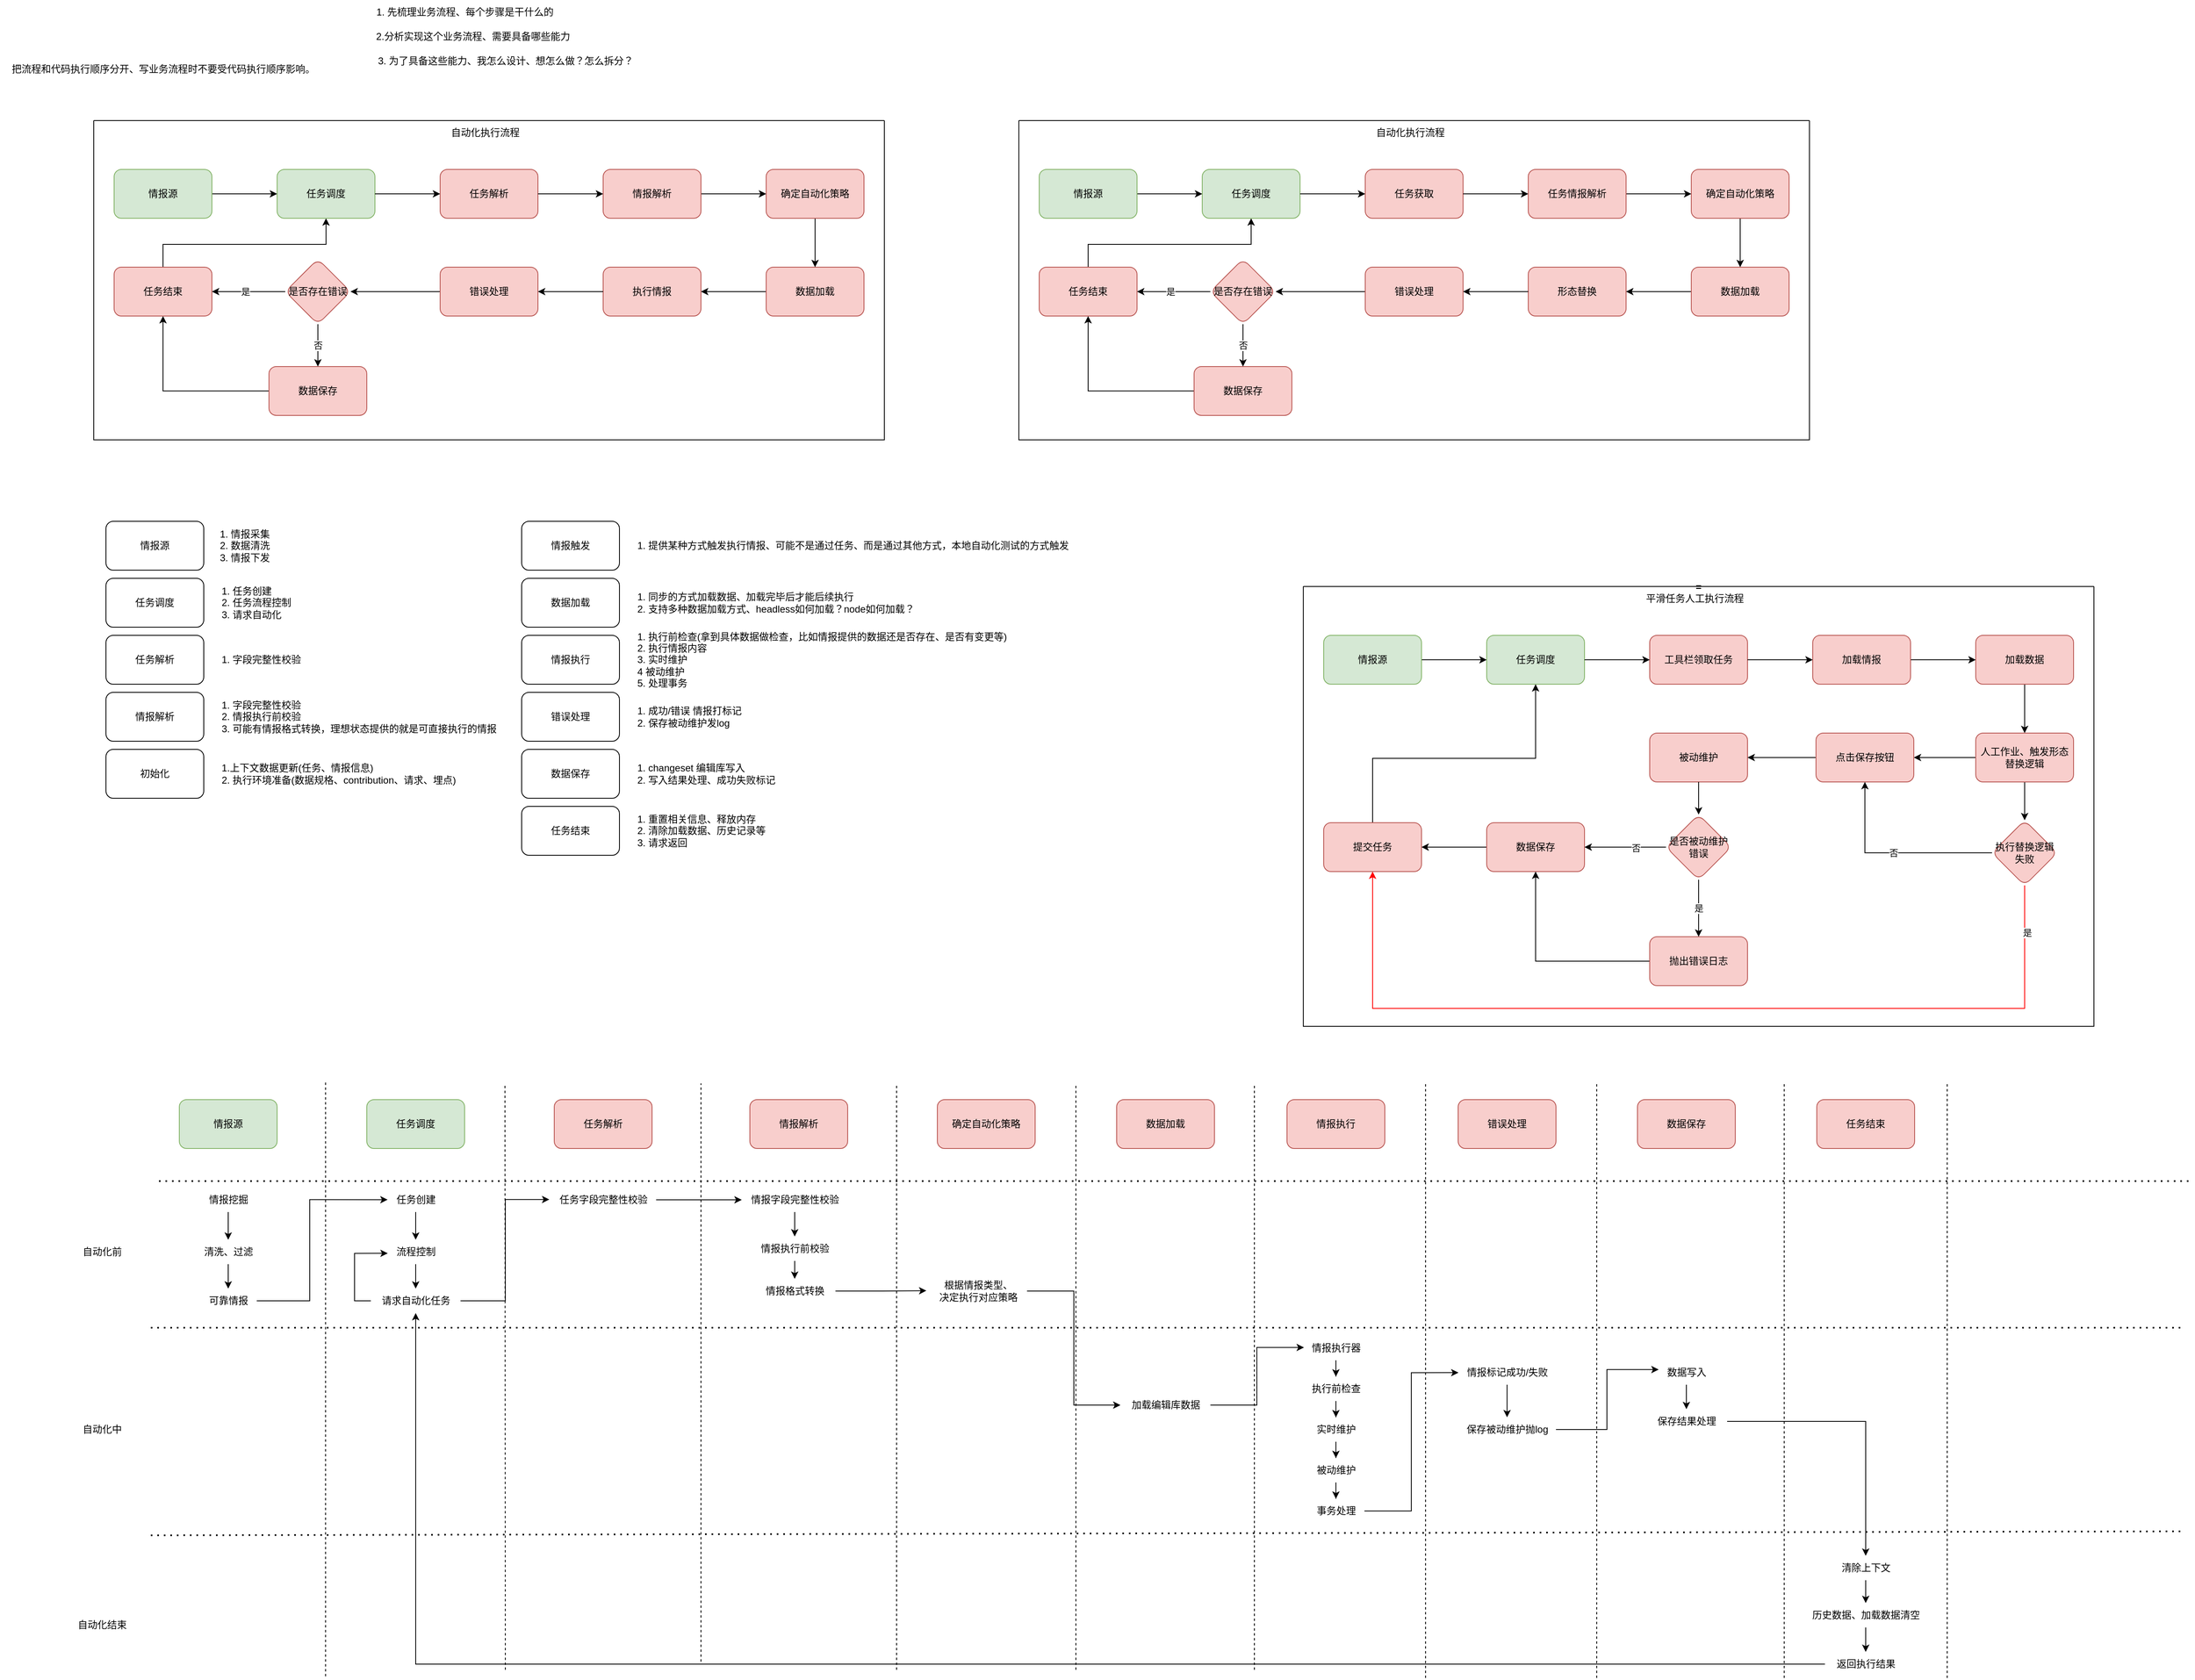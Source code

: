 <mxfile version="22.0.6" type="github">
  <diagram name="第 1 页" id="0fz7lVgja0e8gA1UaTwW">
    <mxGraphModel dx="1993" dy="1673" grid="0" gridSize="10" guides="1" tooltips="1" connect="1" arrows="1" fold="1" page="0" pageScale="1" pageWidth="1169" pageHeight="827" background="none" math="0" shadow="0">
      <root>
        <mxCell id="0" />
        <mxCell id="1" parent="0" />
        <mxCell id="rrPpUQ1Ko49chvr30mVs-29" value="" style="swimlane;startSize=0;" parent="1" vertex="1">
          <mxGeometry x="-285" y="-362" width="970" height="392" as="geometry" />
        </mxCell>
        <mxCell id="rrPpUQ1Ko49chvr30mVs-30" value="自动化执行流程" style="text;html=1;align=center;verticalAlign=middle;resizable=0;points=[];autosize=1;strokeColor=none;fillColor=none;" parent="rrPpUQ1Ko49chvr30mVs-29" vertex="1">
          <mxGeometry x="425" width="110" height="30" as="geometry" />
        </mxCell>
        <mxCell id="o7fttmjSFhJMYww3R0zq-27" style="edgeStyle=orthogonalEdgeStyle;rounded=0;orthogonalLoop=1;jettySize=auto;html=1;entryX=0.5;entryY=1;entryDx=0;entryDy=0;" parent="rrPpUQ1Ko49chvr30mVs-29" source="rrPpUQ1Ko49chvr30mVs-23" target="rrPpUQ1Ko49chvr30mVs-25" edge="1">
          <mxGeometry relative="1" as="geometry" />
        </mxCell>
        <mxCell id="rrPpUQ1Ko49chvr30mVs-23" value="数据保存" style="rounded=1;whiteSpace=wrap;html=1;fillColor=#f8cecc;strokeColor=#b85450;" parent="rrPpUQ1Ko49chvr30mVs-29" vertex="1">
          <mxGeometry x="215" y="302" width="120" height="60" as="geometry" />
        </mxCell>
        <mxCell id="rrPpUQ1Ko49chvr30mVs-19" value="执行情报" style="rounded=1;whiteSpace=wrap;html=1;fillColor=#f8cecc;strokeColor=#b85450;" parent="rrPpUQ1Ko49chvr30mVs-29" vertex="1">
          <mxGeometry x="625" y="180" width="120" height="60" as="geometry" />
        </mxCell>
        <mxCell id="o7fttmjSFhJMYww3R0zq-18" value="" style="edgeStyle=orthogonalEdgeStyle;rounded=0;orthogonalLoop=1;jettySize=auto;html=1;" parent="rrPpUQ1Ko49chvr30mVs-29" source="rrPpUQ1Ko49chvr30mVs-21" target="o7fttmjSFhJMYww3R0zq-17" edge="1">
          <mxGeometry relative="1" as="geometry" />
        </mxCell>
        <mxCell id="rrPpUQ1Ko49chvr30mVs-21" value="错误处理" style="rounded=1;whiteSpace=wrap;html=1;fillColor=#f8cecc;strokeColor=#b85450;" parent="rrPpUQ1Ko49chvr30mVs-29" vertex="1">
          <mxGeometry x="425" y="180" width="120" height="60" as="geometry" />
        </mxCell>
        <mxCell id="rrPpUQ1Ko49chvr30mVs-22" value="" style="edgeStyle=orthogonalEdgeStyle;rounded=0;orthogonalLoop=1;jettySize=auto;html=1;" parent="rrPpUQ1Ko49chvr30mVs-29" source="rrPpUQ1Ko49chvr30mVs-19" target="rrPpUQ1Ko49chvr30mVs-21" edge="1">
          <mxGeometry relative="1" as="geometry" />
        </mxCell>
        <mxCell id="o7fttmjSFhJMYww3R0zq-6" style="edgeStyle=orthogonalEdgeStyle;rounded=0;orthogonalLoop=1;jettySize=auto;html=1;" parent="rrPpUQ1Ko49chvr30mVs-29" source="rrPpUQ1Ko49chvr30mVs-36" target="rrPpUQ1Ko49chvr30mVs-19" edge="1">
          <mxGeometry relative="1" as="geometry" />
        </mxCell>
        <mxCell id="rrPpUQ1Ko49chvr30mVs-36" value="数据加载" style="rounded=1;whiteSpace=wrap;html=1;fillColor=#f8cecc;strokeColor=#b85450;" parent="rrPpUQ1Ko49chvr30mVs-29" vertex="1">
          <mxGeometry x="825" y="180" width="120" height="60" as="geometry" />
        </mxCell>
        <mxCell id="o7fttmjSFhJMYww3R0zq-29" style="edgeStyle=orthogonalEdgeStyle;rounded=0;orthogonalLoop=1;jettySize=auto;html=1;entryX=0.5;entryY=1;entryDx=0;entryDy=0;" parent="rrPpUQ1Ko49chvr30mVs-29" source="rrPpUQ1Ko49chvr30mVs-25" target="rrPpUQ1Ko49chvr30mVs-8" edge="1">
          <mxGeometry relative="1" as="geometry">
            <Array as="points">
              <mxPoint x="85" y="152" />
              <mxPoint x="285" y="152" />
            </Array>
          </mxGeometry>
        </mxCell>
        <mxCell id="rrPpUQ1Ko49chvr30mVs-25" value="任务结束" style="rounded=1;whiteSpace=wrap;html=1;fillColor=#f8cecc;strokeColor=#b85450;" parent="rrPpUQ1Ko49chvr30mVs-29" vertex="1">
          <mxGeometry x="25" y="180" width="120" height="60" as="geometry" />
        </mxCell>
        <mxCell id="o7fttmjSFhJMYww3R0zq-5" style="edgeStyle=orthogonalEdgeStyle;rounded=0;orthogonalLoop=1;jettySize=auto;html=1;entryX=0.5;entryY=0;entryDx=0;entryDy=0;" parent="rrPpUQ1Ko49chvr30mVs-29" source="o7fttmjSFhJMYww3R0zq-4" target="rrPpUQ1Ko49chvr30mVs-36" edge="1">
          <mxGeometry relative="1" as="geometry" />
        </mxCell>
        <mxCell id="o7fttmjSFhJMYww3R0zq-4" value="确定自动化策略" style="rounded=1;whiteSpace=wrap;html=1;fillColor=#f8cecc;strokeColor=#b85450;" parent="rrPpUQ1Ko49chvr30mVs-29" vertex="1">
          <mxGeometry x="825" y="60" width="120" height="60" as="geometry" />
        </mxCell>
        <mxCell id="o7fttmjSFhJMYww3R0zq-25" style="edgeStyle=orthogonalEdgeStyle;rounded=0;orthogonalLoop=1;jettySize=auto;html=1;entryX=1;entryY=0.5;entryDx=0;entryDy=0;" parent="rrPpUQ1Ko49chvr30mVs-29" source="o7fttmjSFhJMYww3R0zq-17" target="rrPpUQ1Ko49chvr30mVs-25" edge="1">
          <mxGeometry relative="1" as="geometry" />
        </mxCell>
        <mxCell id="o7fttmjSFhJMYww3R0zq-28" value="是" style="edgeLabel;html=1;align=center;verticalAlign=middle;resizable=0;points=[];" parent="o7fttmjSFhJMYww3R0zq-25" vertex="1" connectable="0">
          <mxGeometry x="0.089" relative="1" as="geometry">
            <mxPoint as="offset" />
          </mxGeometry>
        </mxCell>
        <mxCell id="o7fttmjSFhJMYww3R0zq-26" value="否" style="edgeStyle=orthogonalEdgeStyle;rounded=0;orthogonalLoop=1;jettySize=auto;html=1;entryX=0.5;entryY=0;entryDx=0;entryDy=0;" parent="rrPpUQ1Ko49chvr30mVs-29" source="o7fttmjSFhJMYww3R0zq-17" target="rrPpUQ1Ko49chvr30mVs-23" edge="1">
          <mxGeometry relative="1" as="geometry" />
        </mxCell>
        <mxCell id="o7fttmjSFhJMYww3R0zq-17" value="是否存在错误" style="rhombus;whiteSpace=wrap;html=1;fillColor=#f8cecc;strokeColor=#b85450;rounded=1;" parent="rrPpUQ1Ko49chvr30mVs-29" vertex="1">
          <mxGeometry x="235" y="170" width="80" height="80" as="geometry" />
        </mxCell>
        <mxCell id="rrPpUQ1Ko49chvr30mVs-8" value="任务调度" style="rounded=1;whiteSpace=wrap;html=1;fillColor=#d5e8d4;strokeColor=#82b366;" parent="rrPpUQ1Ko49chvr30mVs-29" vertex="1">
          <mxGeometry x="225" y="60" width="120" height="60" as="geometry" />
        </mxCell>
        <mxCell id="rrPpUQ1Ko49chvr30mVs-9" value="任务解析" style="rounded=1;whiteSpace=wrap;html=1;noLabel=0;fillColor=#f8cecc;strokeColor=#b85450;" parent="rrPpUQ1Ko49chvr30mVs-29" vertex="1">
          <mxGeometry x="425" y="60" width="120" height="60" as="geometry" />
        </mxCell>
        <mxCell id="rrPpUQ1Ko49chvr30mVs-10" value="" style="edgeStyle=orthogonalEdgeStyle;rounded=0;orthogonalLoop=1;jettySize=auto;html=1;" parent="rrPpUQ1Ko49chvr30mVs-29" source="rrPpUQ1Ko49chvr30mVs-8" target="rrPpUQ1Ko49chvr30mVs-9" edge="1">
          <mxGeometry relative="1" as="geometry" />
        </mxCell>
        <mxCell id="rrPpUQ1Ko49chvr30mVs-12" style="edgeStyle=orthogonalEdgeStyle;rounded=0;orthogonalLoop=1;jettySize=auto;html=1;" parent="rrPpUQ1Ko49chvr30mVs-29" source="rrPpUQ1Ko49chvr30mVs-11" target="rrPpUQ1Ko49chvr30mVs-8" edge="1">
          <mxGeometry relative="1" as="geometry" />
        </mxCell>
        <mxCell id="rrPpUQ1Ko49chvr30mVs-11" value="情报源" style="rounded=1;whiteSpace=wrap;html=1;fillColor=#d5e8d4;strokeColor=#82b366;" parent="rrPpUQ1Ko49chvr30mVs-29" vertex="1">
          <mxGeometry x="25" y="60" width="120" height="60" as="geometry" />
        </mxCell>
        <mxCell id="o7fttmjSFhJMYww3R0zq-24" style="edgeStyle=orthogonalEdgeStyle;rounded=0;orthogonalLoop=1;jettySize=auto;html=1;entryX=0;entryY=0.5;entryDx=0;entryDy=0;" parent="rrPpUQ1Ko49chvr30mVs-29" source="rrPpUQ1Ko49chvr30mVs-13" target="o7fttmjSFhJMYww3R0zq-4" edge="1">
          <mxGeometry relative="1" as="geometry" />
        </mxCell>
        <mxCell id="rrPpUQ1Ko49chvr30mVs-13" value="情报解析" style="rounded=1;whiteSpace=wrap;html=1;fillColor=#f8cecc;strokeColor=#b85450;" parent="rrPpUQ1Ko49chvr30mVs-29" vertex="1">
          <mxGeometry x="625" y="60" width="120" height="60" as="geometry" />
        </mxCell>
        <mxCell id="rrPpUQ1Ko49chvr30mVs-14" value="" style="edgeStyle=orthogonalEdgeStyle;rounded=0;orthogonalLoop=1;jettySize=auto;html=1;" parent="rrPpUQ1Ko49chvr30mVs-29" source="rrPpUQ1Ko49chvr30mVs-9" target="rrPpUQ1Ko49chvr30mVs-13" edge="1">
          <mxGeometry relative="1" as="geometry" />
        </mxCell>
        <mxCell id="rrPpUQ1Ko49chvr30mVs-1" value="" style="endArrow=none;dashed=1;html=1;dashPattern=1 3;strokeWidth=2;rounded=0;" parent="1" edge="1">
          <mxGeometry width="50" height="50" relative="1" as="geometry">
            <mxPoint x="-205" y="940" as="sourcePoint" />
            <mxPoint x="2290" y="940" as="targetPoint" />
          </mxGeometry>
        </mxCell>
        <mxCell id="rrPpUQ1Ko49chvr30mVs-2" value="" style="endArrow=none;dashed=1;html=1;dashPattern=1 3;strokeWidth=2;rounded=0;" parent="1" edge="1">
          <mxGeometry width="50" height="50" relative="1" as="geometry">
            <mxPoint x="-215" y="1120" as="sourcePoint" />
            <mxPoint x="2280" y="1120" as="targetPoint" />
          </mxGeometry>
        </mxCell>
        <mxCell id="rrPpUQ1Ko49chvr30mVs-4" value="自动化前" style="text;html=1;align=center;verticalAlign=middle;resizable=0;points=[];autosize=1;strokeColor=none;fillColor=none;" parent="1" vertex="1">
          <mxGeometry x="-310" y="1012" width="70" height="30" as="geometry" />
        </mxCell>
        <mxCell id="rrPpUQ1Ko49chvr30mVs-5" value="自动化中" style="text;html=1;align=center;verticalAlign=middle;resizable=0;points=[];autosize=1;strokeColor=none;fillColor=none;" parent="1" vertex="1">
          <mxGeometry x="-310" y="1230" width="70" height="30" as="geometry" />
        </mxCell>
        <mxCell id="rrPpUQ1Ko49chvr30mVs-6" value="自动化结束" style="text;html=1;align=center;verticalAlign=middle;resizable=0;points=[];autosize=1;strokeColor=none;fillColor=none;" parent="1" vertex="1">
          <mxGeometry x="-315" y="1470" width="80" height="30" as="geometry" />
        </mxCell>
        <mxCell id="rrPpUQ1Ko49chvr30mVs-7" value="任务调度" style="rounded=1;whiteSpace=wrap;html=1;fillColor=#d5e8d4;strokeColor=#82b366;" parent="1" vertex="1">
          <mxGeometry x="50" y="840" width="120" height="60" as="geometry" />
        </mxCell>
        <mxCell id="rrPpUQ1Ko49chvr30mVs-31" value="1. 先梳理业务流程、每个步骤是干什么的" style="text;html=1;align=center;verticalAlign=middle;resizable=0;points=[];autosize=1;strokeColor=none;fillColor=none;" parent="1" vertex="1">
          <mxGeometry x="50" y="-510" width="240" height="30" as="geometry" />
        </mxCell>
        <mxCell id="rrPpUQ1Ko49chvr30mVs-32" value="2.分析实现这个业务流程、需要具备哪些能力" style="text;html=1;align=center;verticalAlign=middle;resizable=0;points=[];autosize=1;strokeColor=none;fillColor=none;" parent="1" vertex="1">
          <mxGeometry x="50" y="-480" width="260" height="30" as="geometry" />
        </mxCell>
        <mxCell id="rrPpUQ1Ko49chvr30mVs-33" value="3. 为了具备这些能力、我怎么设计、想怎么做？怎么拆分？" style="text;html=1;align=center;verticalAlign=middle;resizable=0;points=[];autosize=1;strokeColor=none;fillColor=none;" parent="1" vertex="1">
          <mxGeometry x="50" y="-450" width="340" height="30" as="geometry" />
        </mxCell>
        <mxCell id="rrPpUQ1Ko49chvr30mVs-34" value="把流程和代码执行顺序分开、写业务流程时不要受代码执行顺序影响。" style="text;html=1;align=center;verticalAlign=middle;resizable=0;points=[];autosize=1;strokeColor=none;fillColor=none;" parent="1" vertex="1">
          <mxGeometry x="-400" y="-440" width="400" height="30" as="geometry" />
        </mxCell>
        <mxCell id="rrPpUQ1Ko49chvr30mVs-41" value="情报源" style="rounded=1;whiteSpace=wrap;html=1;" parent="1" vertex="1">
          <mxGeometry x="-270" y="130" width="120" height="60" as="geometry" />
        </mxCell>
        <mxCell id="rrPpUQ1Ko49chvr30mVs-42" value="1. 情报采集&lt;br&gt;&lt;div style=&quot;text-align: left;&quot;&gt;&lt;span style=&quot;background-color: initial;&quot;&gt;2. 数据清洗&lt;/span&gt;&lt;/div&gt;&lt;div style=&quot;text-align: left;&quot;&gt;&lt;span style=&quot;background-color: initial;&quot;&gt;3. 情报下发&lt;/span&gt;&lt;/div&gt;" style="text;html=1;align=center;verticalAlign=middle;resizable=0;points=[];autosize=1;strokeColor=none;fillColor=none;" parent="1" vertex="1">
          <mxGeometry x="-140" y="130" width="80" height="60" as="geometry" />
        </mxCell>
        <mxCell id="rrPpUQ1Ko49chvr30mVs-44" value="任务调度" style="rounded=1;whiteSpace=wrap;html=1;" parent="1" vertex="1">
          <mxGeometry x="-270" y="200" width="120" height="60" as="geometry" />
        </mxCell>
        <mxCell id="rrPpUQ1Ko49chvr30mVs-45" value="1. 任务创建&lt;br&gt;2. 任务流程控制&lt;br&gt;3. 请求自动化&amp;nbsp;" style="text;html=1;align=left;verticalAlign=middle;resizable=0;points=[];autosize=1;strokeColor=none;fillColor=none;" parent="1" vertex="1">
          <mxGeometry x="-130" y="200" width="110" height="60" as="geometry" />
        </mxCell>
        <mxCell id="rrPpUQ1Ko49chvr30mVs-46" value="任务解析" style="rounded=1;whiteSpace=wrap;html=1;" parent="1" vertex="1">
          <mxGeometry x="-270" y="270" width="120" height="60" as="geometry" />
        </mxCell>
        <mxCell id="rrPpUQ1Ko49chvr30mVs-47" value="1. 字段完整性校验" style="text;html=1;align=left;verticalAlign=middle;resizable=0;points=[];autosize=1;strokeColor=none;fillColor=none;" parent="1" vertex="1">
          <mxGeometry x="-130" y="285" width="120" height="30" as="geometry" />
        </mxCell>
        <mxCell id="rrPpUQ1Ko49chvr30mVs-48" value="情报解析" style="rounded=1;whiteSpace=wrap;html=1;" parent="1" vertex="1">
          <mxGeometry x="-270" y="340" width="120" height="60" as="geometry" />
        </mxCell>
        <mxCell id="rrPpUQ1Ko49chvr30mVs-49" value="1. 字段完整性校验&lt;br&gt;2. 情报执行前校验&lt;br&gt;3. 可能有情报格式转换，理想状态提供的就是可直接执行的情报" style="text;html=1;align=left;verticalAlign=middle;resizable=0;points=[];autosize=1;strokeColor=none;fillColor=none;" parent="1" vertex="1">
          <mxGeometry x="-130" y="340" width="360" height="60" as="geometry" />
        </mxCell>
        <mxCell id="rrPpUQ1Ko49chvr30mVs-50" value="初始化" style="rounded=1;whiteSpace=wrap;html=1;" parent="1" vertex="1">
          <mxGeometry x="-270" y="410" width="120" height="60" as="geometry" />
        </mxCell>
        <mxCell id="rrPpUQ1Ko49chvr30mVs-51" value="1.上下文数据更新(任务、情报信息)&lt;br&gt;2. 执行环境准备(数据规格、contribution、请求、埋点)" style="text;html=1;align=left;verticalAlign=middle;resizable=0;points=[];autosize=1;strokeColor=none;fillColor=none;" parent="1" vertex="1">
          <mxGeometry x="-130" y="420" width="310" height="40" as="geometry" />
        </mxCell>
        <mxCell id="rrPpUQ1Ko49chvr30mVs-52" value="情报触发" style="rounded=1;whiteSpace=wrap;html=1;" parent="1" vertex="1">
          <mxGeometry x="240" y="130" width="120" height="60" as="geometry" />
        </mxCell>
        <mxCell id="rrPpUQ1Ko49chvr30mVs-53" value="1. 提供某种方式触发执行情报、可能不是通过任务、而是通过其他方式，本地自动化测试的方式触发" style="text;html=1;align=left;verticalAlign=middle;resizable=0;points=[];autosize=1;strokeColor=none;fillColor=none;" parent="1" vertex="1">
          <mxGeometry x="380" y="145" width="550" height="30" as="geometry" />
        </mxCell>
        <mxCell id="rrPpUQ1Ko49chvr30mVs-54" value="数据加载" style="rounded=1;whiteSpace=wrap;html=1;" parent="1" vertex="1">
          <mxGeometry x="240" y="200" width="120" height="60" as="geometry" />
        </mxCell>
        <mxCell id="rrPpUQ1Ko49chvr30mVs-55" value="1. 同步的方式加载数据、加载完毕后才能后续执行&lt;br&gt;2. 支持多种数据加载方式、headless如何加载？node如何加载？" style="text;html=1;align=left;verticalAlign=middle;resizable=0;points=[];autosize=1;strokeColor=none;fillColor=none;" parent="1" vertex="1">
          <mxGeometry x="380" y="210" width="360" height="40" as="geometry" />
        </mxCell>
        <mxCell id="rrPpUQ1Ko49chvr30mVs-56" value="情报执行" style="rounded=1;whiteSpace=wrap;html=1;" parent="1" vertex="1">
          <mxGeometry x="240" y="270" width="120" height="60" as="geometry" />
        </mxCell>
        <mxCell id="rrPpUQ1Ko49chvr30mVs-57" value="1. 执行前检查(拿到具体数据做检查，比如情报提供的数据还是否存在、是否有变更等)&lt;br&gt;2. 执行情报内容&lt;br&gt;3. 实时维护&lt;br&gt;4 被动维护&lt;br&gt;5. 处理事务" style="text;html=1;align=left;verticalAlign=middle;resizable=0;points=[];autosize=1;strokeColor=none;fillColor=none;" parent="1" vertex="1">
          <mxGeometry x="380" y="255" width="480" height="90" as="geometry" />
        </mxCell>
        <mxCell id="rrPpUQ1Ko49chvr30mVs-58" value="错误处理" style="rounded=1;whiteSpace=wrap;html=1;" parent="1" vertex="1">
          <mxGeometry x="240" y="340" width="120" height="60" as="geometry" />
        </mxCell>
        <mxCell id="rrPpUQ1Ko49chvr30mVs-59" value="1. 成功/错误 情报打标记&lt;br&gt;2. 保存被动维护发log" style="text;html=1;align=left;verticalAlign=middle;resizable=0;points=[];autosize=1;strokeColor=none;fillColor=none;" parent="1" vertex="1">
          <mxGeometry x="380" y="350" width="150" height="40" as="geometry" />
        </mxCell>
        <mxCell id="rrPpUQ1Ko49chvr30mVs-60" value="数据保存" style="rounded=1;whiteSpace=wrap;html=1;" parent="1" vertex="1">
          <mxGeometry x="240" y="410" width="120" height="60" as="geometry" />
        </mxCell>
        <mxCell id="rrPpUQ1Ko49chvr30mVs-61" value="1. changeset 编辑库写入&lt;br&gt;2. 写入结果处理、成功失败标记" style="text;html=1;align=left;verticalAlign=middle;resizable=0;points=[];autosize=1;strokeColor=none;fillColor=none;" parent="1" vertex="1">
          <mxGeometry x="380" y="420" width="190" height="40" as="geometry" />
        </mxCell>
        <mxCell id="rrPpUQ1Ko49chvr30mVs-62" value="任务结束" style="rounded=1;whiteSpace=wrap;html=1;" parent="1" vertex="1">
          <mxGeometry x="240" y="480" width="120" height="60" as="geometry" />
        </mxCell>
        <mxCell id="rrPpUQ1Ko49chvr30mVs-63" value="1. 重置相关信息、释放内存&lt;br&gt;2. 清除加载数据、历史记录等&lt;br&gt;3. 请求返回" style="text;html=1;align=left;verticalAlign=middle;resizable=0;points=[];autosize=1;strokeColor=none;fillColor=none;" parent="1" vertex="1">
          <mxGeometry x="380" y="480" width="180" height="60" as="geometry" />
        </mxCell>
        <mxCell id="rrPpUQ1Ko49chvr30mVs-64" value="情报源" style="rounded=1;whiteSpace=wrap;html=1;fillColor=#d5e8d4;strokeColor=#82b366;" parent="1" vertex="1">
          <mxGeometry x="-180" y="840" width="120" height="60" as="geometry" />
        </mxCell>
        <mxCell id="rrPpUQ1Ko49chvr30mVs-65" value="任务解析" style="rounded=1;whiteSpace=wrap;html=1;fillColor=#f8cecc;strokeColor=#b85450;" parent="1" vertex="1">
          <mxGeometry x="280" y="840" width="120" height="60" as="geometry" />
        </mxCell>
        <mxCell id="rrPpUQ1Ko49chvr30mVs-66" value="" style="endArrow=none;dashed=1;html=1;rounded=0;" parent="1" edge="1">
          <mxGeometry width="50" height="50" relative="1" as="geometry">
            <mxPoint x="-0.56" y="1548" as="sourcePoint" />
            <mxPoint x="-0.56" y="818" as="targetPoint" />
          </mxGeometry>
        </mxCell>
        <mxCell id="rrPpUQ1Ko49chvr30mVs-67" value="" style="endArrow=none;dashed=1;html=1;rounded=0;" parent="1" edge="1">
          <mxGeometry width="50" height="50" relative="1" as="geometry">
            <mxPoint x="220" y="1540" as="sourcePoint" />
            <mxPoint x="219.52" y="820" as="targetPoint" />
          </mxGeometry>
        </mxCell>
        <mxCell id="rrPpUQ1Ko49chvr30mVs-68" value="" style="endArrow=none;dashed=1;html=1;rounded=0;" parent="1" edge="1">
          <mxGeometry width="50" height="50" relative="1" as="geometry">
            <mxPoint x="460" y="1530" as="sourcePoint" />
            <mxPoint x="460" y="820" as="targetPoint" />
          </mxGeometry>
        </mxCell>
        <mxCell id="rrPpUQ1Ko49chvr30mVs-76" style="edgeStyle=orthogonalEdgeStyle;rounded=0;orthogonalLoop=1;jettySize=auto;html=1;" parent="1" source="rrPpUQ1Ko49chvr30mVs-69" target="rrPpUQ1Ko49chvr30mVs-70" edge="1">
          <mxGeometry relative="1" as="geometry" />
        </mxCell>
        <mxCell id="rrPpUQ1Ko49chvr30mVs-69" value="情报挖掘" style="text;html=1;align=center;verticalAlign=middle;resizable=0;points=[];autosize=1;strokeColor=none;fillColor=none;" parent="1" vertex="1">
          <mxGeometry x="-155" y="948" width="70" height="30" as="geometry" />
        </mxCell>
        <mxCell id="rrPpUQ1Ko49chvr30mVs-73" value="" style="edgeStyle=orthogonalEdgeStyle;rounded=0;orthogonalLoop=1;jettySize=auto;html=1;" parent="1" source="rrPpUQ1Ko49chvr30mVs-70" target="rrPpUQ1Ko49chvr30mVs-72" edge="1">
          <mxGeometry relative="1" as="geometry" />
        </mxCell>
        <mxCell id="rrPpUQ1Ko49chvr30mVs-70" value="清洗、过滤" style="text;html=1;align=center;verticalAlign=middle;resizable=0;points=[];autosize=1;strokeColor=none;fillColor=none;" parent="1" vertex="1">
          <mxGeometry x="-160" y="1012" width="80" height="30" as="geometry" />
        </mxCell>
        <mxCell id="rrPpUQ1Ko49chvr30mVs-77" style="edgeStyle=orthogonalEdgeStyle;rounded=0;orthogonalLoop=1;jettySize=auto;html=1;entryX=0.008;entryY=0.494;entryDx=0;entryDy=0;entryPerimeter=0;" parent="1" source="rrPpUQ1Ko49chvr30mVs-72" target="rrPpUQ1Ko49chvr30mVs-78" edge="1">
          <mxGeometry relative="1" as="geometry">
            <mxPoint x="40" y="970" as="targetPoint" />
            <Array as="points">
              <mxPoint x="-20" y="1087" />
              <mxPoint x="-20" y="963" />
            </Array>
          </mxGeometry>
        </mxCell>
        <mxCell id="rrPpUQ1Ko49chvr30mVs-72" value="可靠情报" style="text;html=1;align=center;verticalAlign=middle;resizable=0;points=[];autosize=1;strokeColor=none;fillColor=none;" parent="1" vertex="1">
          <mxGeometry x="-155" y="1072" width="70" height="30" as="geometry" />
        </mxCell>
        <mxCell id="rrPpUQ1Ko49chvr30mVs-81" value="" style="edgeStyle=orthogonalEdgeStyle;rounded=0;orthogonalLoop=1;jettySize=auto;html=1;" parent="1" source="rrPpUQ1Ko49chvr30mVs-78" target="rrPpUQ1Ko49chvr30mVs-80" edge="1">
          <mxGeometry relative="1" as="geometry" />
        </mxCell>
        <mxCell id="rrPpUQ1Ko49chvr30mVs-78" value="任务创建" style="text;html=1;align=center;verticalAlign=middle;resizable=0;points=[];autosize=1;strokeColor=none;fillColor=none;" parent="1" vertex="1">
          <mxGeometry x="75" y="948" width="70" height="30" as="geometry" />
        </mxCell>
        <mxCell id="rrPpUQ1Ko49chvr30mVs-83" value="" style="edgeStyle=orthogonalEdgeStyle;rounded=0;orthogonalLoop=1;jettySize=auto;html=1;" parent="1" source="rrPpUQ1Ko49chvr30mVs-80" target="rrPpUQ1Ko49chvr30mVs-82" edge="1">
          <mxGeometry relative="1" as="geometry" />
        </mxCell>
        <mxCell id="rrPpUQ1Ko49chvr30mVs-80" value="流程控制" style="text;html=1;align=center;verticalAlign=middle;resizable=0;points=[];autosize=1;strokeColor=none;fillColor=none;" parent="1" vertex="1">
          <mxGeometry x="75" y="1012" width="70" height="30" as="geometry" />
        </mxCell>
        <mxCell id="rrPpUQ1Ko49chvr30mVs-82" value="请求自动化任务" style="text;html=1;align=center;verticalAlign=middle;resizable=0;points=[];autosize=1;strokeColor=none;fillColor=none;" parent="1" vertex="1">
          <mxGeometry x="55" y="1072" width="110" height="30" as="geometry" />
        </mxCell>
        <mxCell id="rrPpUQ1Ko49chvr30mVs-89" style="edgeStyle=orthogonalEdgeStyle;rounded=0;orthogonalLoop=1;jettySize=auto;html=1;" parent="1" source="rrPpUQ1Ko49chvr30mVs-84" target="rrPpUQ1Ko49chvr30mVs-87" edge="1">
          <mxGeometry relative="1" as="geometry" />
        </mxCell>
        <mxCell id="rrPpUQ1Ko49chvr30mVs-84" value="任务字段完整性校验" style="text;html=1;align=center;verticalAlign=middle;resizable=0;points=[];autosize=1;strokeColor=none;fillColor=none;" parent="1" vertex="1">
          <mxGeometry x="275" y="948" width="130" height="30" as="geometry" />
        </mxCell>
        <mxCell id="rrPpUQ1Ko49chvr30mVs-85" value="情报解析" style="rounded=1;whiteSpace=wrap;html=1;fillColor=#f8cecc;strokeColor=#b85450;" parent="1" vertex="1">
          <mxGeometry x="520" y="840" width="120" height="60" as="geometry" />
        </mxCell>
        <mxCell id="rrPpUQ1Ko49chvr30mVs-86" value="" style="endArrow=none;dashed=1;html=1;rounded=0;" parent="1" edge="1">
          <mxGeometry width="50" height="50" relative="1" as="geometry">
            <mxPoint x="700" y="1540" as="sourcePoint" />
            <mxPoint x="700" y="820" as="targetPoint" />
          </mxGeometry>
        </mxCell>
        <mxCell id="rrPpUQ1Ko49chvr30mVs-93" style="edgeStyle=orthogonalEdgeStyle;rounded=0;orthogonalLoop=1;jettySize=auto;html=1;" parent="1" source="rrPpUQ1Ko49chvr30mVs-87" target="rrPpUQ1Ko49chvr30mVs-91" edge="1">
          <mxGeometry relative="1" as="geometry" />
        </mxCell>
        <mxCell id="rrPpUQ1Ko49chvr30mVs-87" value="情报字段完整性校验" style="text;html=1;align=center;verticalAlign=middle;resizable=0;points=[];autosize=1;strokeColor=none;fillColor=none;" parent="1" vertex="1">
          <mxGeometry x="510" y="948" width="130" height="30" as="geometry" />
        </mxCell>
        <mxCell id="rrPpUQ1Ko49chvr30mVs-88" style="edgeStyle=orthogonalEdgeStyle;rounded=0;orthogonalLoop=1;jettySize=auto;html=1;entryX=-0.008;entryY=0.487;entryDx=0;entryDy=0;entryPerimeter=0;" parent="1" source="rrPpUQ1Ko49chvr30mVs-82" target="rrPpUQ1Ko49chvr30mVs-84" edge="1">
          <mxGeometry relative="1" as="geometry" />
        </mxCell>
        <mxCell id="rrPpUQ1Ko49chvr30mVs-94" style="edgeStyle=orthogonalEdgeStyle;rounded=0;orthogonalLoop=1;jettySize=auto;html=1;" parent="1" source="rrPpUQ1Ko49chvr30mVs-91" target="rrPpUQ1Ko49chvr30mVs-92" edge="1">
          <mxGeometry relative="1" as="geometry" />
        </mxCell>
        <mxCell id="rrPpUQ1Ko49chvr30mVs-91" value="情报执行前校验" style="text;html=1;align=center;verticalAlign=middle;resizable=0;points=[];autosize=1;strokeColor=none;fillColor=none;" parent="1" vertex="1">
          <mxGeometry x="520" y="1008" width="110" height="30" as="geometry" />
        </mxCell>
        <mxCell id="o7fttmjSFhJMYww3R0zq-9" style="edgeStyle=orthogonalEdgeStyle;rounded=0;orthogonalLoop=1;jettySize=auto;html=1;entryX=-0.029;entryY=0.488;entryDx=0;entryDy=0;entryPerimeter=0;" parent="1" source="rrPpUQ1Ko49chvr30mVs-92" target="o7fttmjSFhJMYww3R0zq-10" edge="1">
          <mxGeometry relative="1" as="geometry">
            <mxPoint x="730" y="1075" as="targetPoint" />
          </mxGeometry>
        </mxCell>
        <mxCell id="rrPpUQ1Ko49chvr30mVs-92" value="情报格式转换" style="text;html=1;align=center;verticalAlign=middle;resizable=0;points=[];autosize=1;strokeColor=none;fillColor=none;" parent="1" vertex="1">
          <mxGeometry x="525" y="1060" width="100" height="30" as="geometry" />
        </mxCell>
        <mxCell id="rrPpUQ1Ko49chvr30mVs-96" value="" style="endArrow=none;dashed=1;html=1;rounded=0;" parent="1" edge="1">
          <mxGeometry width="50" height="50" relative="1" as="geometry">
            <mxPoint x="920" y="1540" as="sourcePoint" />
            <mxPoint x="920" y="820" as="targetPoint" />
          </mxGeometry>
        </mxCell>
        <mxCell id="rrPpUQ1Ko49chvr30mVs-105" value="数据加载" style="rounded=1;whiteSpace=wrap;html=1;fillColor=#f8cecc;strokeColor=#b85450;" parent="1" vertex="1">
          <mxGeometry x="970" y="840" width="120" height="60" as="geometry" />
        </mxCell>
        <mxCell id="rrPpUQ1Ko49chvr30mVs-107" value="加载编辑库数据" style="text;html=1;align=center;verticalAlign=middle;resizable=0;points=[];autosize=1;strokeColor=none;fillColor=none;" parent="1" vertex="1">
          <mxGeometry x="975" y="1200" width="110" height="30" as="geometry" />
        </mxCell>
        <mxCell id="rrPpUQ1Ko49chvr30mVs-109" value="" style="endArrow=none;dashed=1;html=1;rounded=0;" parent="1" edge="1">
          <mxGeometry width="50" height="50" relative="1" as="geometry">
            <mxPoint x="1139" y="1540" as="sourcePoint" />
            <mxPoint x="1139" y="820" as="targetPoint" />
          </mxGeometry>
        </mxCell>
        <mxCell id="rrPpUQ1Ko49chvr30mVs-110" value="情报执行" style="rounded=1;whiteSpace=wrap;html=1;fillColor=#f8cecc;strokeColor=#b85450;" parent="1" vertex="1">
          <mxGeometry x="1179" y="840" width="120" height="60" as="geometry" />
        </mxCell>
        <mxCell id="rrPpUQ1Ko49chvr30mVs-148" style="edgeStyle=orthogonalEdgeStyle;rounded=0;orthogonalLoop=1;jettySize=auto;html=1;" parent="1" source="rrPpUQ1Ko49chvr30mVs-111" target="rrPpUQ1Ko49chvr30mVs-146" edge="1">
          <mxGeometry relative="1" as="geometry" />
        </mxCell>
        <mxCell id="rrPpUQ1Ko49chvr30mVs-111" value="情报执行器" style="text;html=1;align=center;verticalAlign=middle;resizable=0;points=[];autosize=1;strokeColor=none;fillColor=none;" parent="1" vertex="1">
          <mxGeometry x="1199" y="1130" width="80" height="30" as="geometry" />
        </mxCell>
        <mxCell id="rrPpUQ1Ko49chvr30mVs-119" style="edgeStyle=orthogonalEdgeStyle;rounded=0;orthogonalLoop=1;jettySize=auto;html=1;" parent="1" source="rrPpUQ1Ko49chvr30mVs-112" target="rrPpUQ1Ko49chvr30mVs-113" edge="1">
          <mxGeometry relative="1" as="geometry" />
        </mxCell>
        <mxCell id="rrPpUQ1Ko49chvr30mVs-112" value="实时维护" style="text;html=1;align=center;verticalAlign=middle;resizable=0;points=[];autosize=1;strokeColor=none;fillColor=none;" parent="1" vertex="1">
          <mxGeometry x="1204" y="1230" width="70" height="30" as="geometry" />
        </mxCell>
        <mxCell id="rrPpUQ1Ko49chvr30mVs-121" style="edgeStyle=orthogonalEdgeStyle;rounded=0;orthogonalLoop=1;jettySize=auto;html=1;" parent="1" source="rrPpUQ1Ko49chvr30mVs-113" target="rrPpUQ1Ko49chvr30mVs-114" edge="1">
          <mxGeometry relative="1" as="geometry" />
        </mxCell>
        <mxCell id="rrPpUQ1Ko49chvr30mVs-113" value="被动维护" style="text;html=1;align=center;verticalAlign=middle;resizable=0;points=[];autosize=1;strokeColor=none;fillColor=none;" parent="1" vertex="1">
          <mxGeometry x="1204" y="1280" width="70" height="30" as="geometry" />
        </mxCell>
        <mxCell id="rrPpUQ1Ko49chvr30mVs-115" value="" style="endArrow=none;dashed=1;html=1;rounded=0;" parent="1" edge="1">
          <mxGeometry width="50" height="50" relative="1" as="geometry">
            <mxPoint x="1349" y="1550" as="sourcePoint" />
            <mxPoint x="1349" y="820" as="targetPoint" />
          </mxGeometry>
        </mxCell>
        <mxCell id="rrPpUQ1Ko49chvr30mVs-117" style="edgeStyle=orthogonalEdgeStyle;rounded=0;orthogonalLoop=1;jettySize=auto;html=1;entryX=0.01;entryY=0.476;entryDx=0;entryDy=0;entryPerimeter=0;" parent="1" source="rrPpUQ1Ko49chvr30mVs-107" target="rrPpUQ1Ko49chvr30mVs-111" edge="1">
          <mxGeometry relative="1" as="geometry" />
        </mxCell>
        <mxCell id="rrPpUQ1Ko49chvr30mVs-122" value="" style="endArrow=none;dashed=1;html=1;dashPattern=1 3;strokeWidth=2;rounded=0;" parent="1" edge="1">
          <mxGeometry width="50" height="50" relative="1" as="geometry">
            <mxPoint x="-215" y="1374.89" as="sourcePoint" />
            <mxPoint x="2280" y="1370" as="targetPoint" />
          </mxGeometry>
        </mxCell>
        <mxCell id="rrPpUQ1Ko49chvr30mVs-114" value="事务处理" style="text;html=1;align=center;verticalAlign=middle;resizable=0;points=[];autosize=1;strokeColor=none;fillColor=none;" parent="1" vertex="1">
          <mxGeometry x="1204" y="1330" width="70" height="30" as="geometry" />
        </mxCell>
        <mxCell id="rrPpUQ1Ko49chvr30mVs-123" value="错误处理" style="rounded=1;whiteSpace=wrap;html=1;fillColor=#f8cecc;strokeColor=#b85450;" parent="1" vertex="1">
          <mxGeometry x="1389" y="840" width="120" height="60" as="geometry" />
        </mxCell>
        <mxCell id="rrPpUQ1Ko49chvr30mVs-127" style="edgeStyle=orthogonalEdgeStyle;rounded=0;orthogonalLoop=1;jettySize=auto;html=1;" parent="1" source="rrPpUQ1Ko49chvr30mVs-124" target="rrPpUQ1Ko49chvr30mVs-125" edge="1">
          <mxGeometry relative="1" as="geometry" />
        </mxCell>
        <mxCell id="rrPpUQ1Ko49chvr30mVs-124" value="情报标记成功/失败" style="text;html=1;align=center;verticalAlign=middle;resizable=0;points=[];autosize=1;strokeColor=none;fillColor=none;" parent="1" vertex="1">
          <mxGeometry x="1389" y="1160" width="120" height="30" as="geometry" />
        </mxCell>
        <mxCell id="rrPpUQ1Ko49chvr30mVs-125" value="保存被动维护抛log" style="text;html=1;align=center;verticalAlign=middle;resizable=0;points=[];autosize=1;strokeColor=none;fillColor=none;" parent="1" vertex="1">
          <mxGeometry x="1389" y="1230" width="120" height="30" as="geometry" />
        </mxCell>
        <mxCell id="rrPpUQ1Ko49chvr30mVs-126" style="edgeStyle=orthogonalEdgeStyle;rounded=0;orthogonalLoop=1;jettySize=auto;html=1;entryX=0.003;entryY=0.506;entryDx=0;entryDy=0;entryPerimeter=0;" parent="1" source="rrPpUQ1Ko49chvr30mVs-114" target="rrPpUQ1Ko49chvr30mVs-124" edge="1">
          <mxGeometry relative="1" as="geometry" />
        </mxCell>
        <mxCell id="rrPpUQ1Ko49chvr30mVs-128" value="" style="endArrow=none;dashed=1;html=1;rounded=0;" parent="1" edge="1">
          <mxGeometry width="50" height="50" relative="1" as="geometry">
            <mxPoint x="1559" y="1550" as="sourcePoint" />
            <mxPoint x="1559" y="820" as="targetPoint" />
          </mxGeometry>
        </mxCell>
        <mxCell id="rrPpUQ1Ko49chvr30mVs-129" value="数据保存" style="rounded=1;whiteSpace=wrap;html=1;fillColor=#f8cecc;strokeColor=#b85450;" parent="1" vertex="1">
          <mxGeometry x="1609" y="840" width="120" height="60" as="geometry" />
        </mxCell>
        <mxCell id="rrPpUQ1Ko49chvr30mVs-140" style="edgeStyle=orthogonalEdgeStyle;rounded=0;orthogonalLoop=1;jettySize=auto;html=1;" parent="1" source="rrPpUQ1Ko49chvr30mVs-130" target="rrPpUQ1Ko49chvr30mVs-131" edge="1">
          <mxGeometry relative="1" as="geometry" />
        </mxCell>
        <mxCell id="rrPpUQ1Ko49chvr30mVs-130" value="数据写入" style="text;html=1;align=center;verticalAlign=middle;resizable=0;points=[];autosize=1;strokeColor=none;fillColor=none;" parent="1" vertex="1">
          <mxGeometry x="1634" y="1160" width="70" height="30" as="geometry" />
        </mxCell>
        <mxCell id="rrPpUQ1Ko49chvr30mVs-141" style="edgeStyle=orthogonalEdgeStyle;rounded=0;orthogonalLoop=1;jettySize=auto;html=1;" parent="1" source="rrPpUQ1Ko49chvr30mVs-131" target="rrPpUQ1Ko49chvr30mVs-135" edge="1">
          <mxGeometry relative="1" as="geometry" />
        </mxCell>
        <mxCell id="rrPpUQ1Ko49chvr30mVs-131" value="保存结果处理" style="text;html=1;align=center;verticalAlign=middle;resizable=0;points=[];autosize=1;strokeColor=none;fillColor=none;" parent="1" vertex="1">
          <mxGeometry x="1619" y="1220" width="100" height="30" as="geometry" />
        </mxCell>
        <mxCell id="rrPpUQ1Ko49chvr30mVs-132" value="" style="endArrow=none;dashed=1;html=1;rounded=0;" parent="1" edge="1">
          <mxGeometry width="50" height="50" relative="1" as="geometry">
            <mxPoint x="1789" y="1550" as="sourcePoint" />
            <mxPoint x="1789" y="820" as="targetPoint" />
          </mxGeometry>
        </mxCell>
        <mxCell id="rrPpUQ1Ko49chvr30mVs-133" value="任务结束" style="rounded=1;whiteSpace=wrap;html=1;fillColor=#f8cecc;strokeColor=#b85450;" parent="1" vertex="1">
          <mxGeometry x="1829" y="840" width="120" height="60" as="geometry" />
        </mxCell>
        <mxCell id="rrPpUQ1Ko49chvr30mVs-134" value="" style="endArrow=none;dashed=1;html=1;rounded=0;" parent="1" edge="1">
          <mxGeometry width="50" height="50" relative="1" as="geometry">
            <mxPoint x="1989" y="1550" as="sourcePoint" />
            <mxPoint x="1989" y="820" as="targetPoint" />
          </mxGeometry>
        </mxCell>
        <mxCell id="rrPpUQ1Ko49chvr30mVs-142" style="edgeStyle=orthogonalEdgeStyle;rounded=0;orthogonalLoop=1;jettySize=auto;html=1;" parent="1" source="rrPpUQ1Ko49chvr30mVs-135" target="rrPpUQ1Ko49chvr30mVs-136" edge="1">
          <mxGeometry relative="1" as="geometry" />
        </mxCell>
        <mxCell id="rrPpUQ1Ko49chvr30mVs-135" value="清除上下文" style="text;html=1;align=center;verticalAlign=middle;resizable=0;points=[];autosize=1;strokeColor=none;fillColor=none;" parent="1" vertex="1">
          <mxGeometry x="1849" y="1400" width="80" height="30" as="geometry" />
        </mxCell>
        <mxCell id="rrPpUQ1Ko49chvr30mVs-143" style="edgeStyle=orthogonalEdgeStyle;rounded=0;orthogonalLoop=1;jettySize=auto;html=1;" parent="1" source="rrPpUQ1Ko49chvr30mVs-136" target="rrPpUQ1Ko49chvr30mVs-137" edge="1">
          <mxGeometry relative="1" as="geometry" />
        </mxCell>
        <mxCell id="rrPpUQ1Ko49chvr30mVs-136" value="历史数据、加载数据清空" style="text;html=1;align=center;verticalAlign=middle;resizable=0;points=[];autosize=1;strokeColor=none;fillColor=none;" parent="1" vertex="1">
          <mxGeometry x="1809" y="1458" width="160" height="30" as="geometry" />
        </mxCell>
        <mxCell id="rrPpUQ1Ko49chvr30mVs-144" style="edgeStyle=orthogonalEdgeStyle;rounded=0;orthogonalLoop=1;jettySize=auto;html=1;" parent="1" source="rrPpUQ1Ko49chvr30mVs-137" target="rrPpUQ1Ko49chvr30mVs-82" edge="1">
          <mxGeometry relative="1" as="geometry">
            <mxPoint x="370" y="1500" as="targetPoint" />
          </mxGeometry>
        </mxCell>
        <mxCell id="rrPpUQ1Ko49chvr30mVs-137" value="返回执行结果" style="text;html=1;align=center;verticalAlign=middle;resizable=0;points=[];autosize=1;strokeColor=none;fillColor=none;" parent="1" vertex="1">
          <mxGeometry x="1839" y="1518" width="100" height="30" as="geometry" />
        </mxCell>
        <mxCell id="rrPpUQ1Ko49chvr30mVs-145" style="edgeStyle=orthogonalEdgeStyle;rounded=0;orthogonalLoop=1;jettySize=auto;html=1;entryX=0.01;entryY=0.556;entryDx=0;entryDy=0;entryPerimeter=0;" parent="1" source="rrPpUQ1Ko49chvr30mVs-82" target="rrPpUQ1Ko49chvr30mVs-80" edge="1">
          <mxGeometry relative="1" as="geometry">
            <Array as="points">
              <mxPoint x="35" y="1087" />
              <mxPoint x="35" y="1029" />
            </Array>
          </mxGeometry>
        </mxCell>
        <mxCell id="rrPpUQ1Ko49chvr30mVs-149" style="edgeStyle=orthogonalEdgeStyle;rounded=0;orthogonalLoop=1;jettySize=auto;html=1;" parent="1" source="rrPpUQ1Ko49chvr30mVs-146" target="rrPpUQ1Ko49chvr30mVs-112" edge="1">
          <mxGeometry relative="1" as="geometry" />
        </mxCell>
        <mxCell id="rrPpUQ1Ko49chvr30mVs-146" value="执行前检查" style="text;html=1;align=center;verticalAlign=middle;resizable=0;points=[];autosize=1;strokeColor=none;fillColor=none;" parent="1" vertex="1">
          <mxGeometry x="1199" y="1180" width="80" height="30" as="geometry" />
        </mxCell>
        <mxCell id="rrPpUQ1Ko49chvr30mVs-150" style="edgeStyle=orthogonalEdgeStyle;rounded=0;orthogonalLoop=1;jettySize=auto;html=1;entryX=0.014;entryY=0.38;entryDx=0;entryDy=0;entryPerimeter=0;" parent="1" source="rrPpUQ1Ko49chvr30mVs-125" target="rrPpUQ1Ko49chvr30mVs-130" edge="1">
          <mxGeometry relative="1" as="geometry" />
        </mxCell>
        <mxCell id="o7fttmjSFhJMYww3R0zq-8" value="确定自动化策略" style="rounded=1;whiteSpace=wrap;html=1;fillColor=#f8cecc;strokeColor=#b85450;" parent="1" vertex="1">
          <mxGeometry x="750" y="840" width="120" height="60" as="geometry" />
        </mxCell>
        <mxCell id="o7fttmjSFhJMYww3R0zq-10" value="根据情报类型、&lt;br&gt;决定执行对应策略" style="text;html=1;align=center;verticalAlign=middle;resizable=0;points=[];autosize=1;strokeColor=none;fillColor=none;" parent="1" vertex="1">
          <mxGeometry x="740" y="1055" width="120" height="40" as="geometry" />
        </mxCell>
        <mxCell id="o7fttmjSFhJMYww3R0zq-11" style="edgeStyle=orthogonalEdgeStyle;rounded=0;orthogonalLoop=1;jettySize=auto;html=1;entryX=-0.003;entryY=0.5;entryDx=0;entryDy=0;entryPerimeter=0;" parent="1" source="o7fttmjSFhJMYww3R0zq-10" target="rrPpUQ1Ko49chvr30mVs-107" edge="1">
          <mxGeometry relative="1" as="geometry" />
        </mxCell>
        <mxCell id="M_Cd5dDQHx-fnmvz0esf-1" value="" style="swimlane;startSize=0;" vertex="1" parent="1">
          <mxGeometry x="850" y="-362" width="970" height="392" as="geometry" />
        </mxCell>
        <mxCell id="M_Cd5dDQHx-fnmvz0esf-2" value="自动化执行流程" style="text;html=1;align=center;verticalAlign=middle;resizable=0;points=[];autosize=1;strokeColor=none;fillColor=none;" vertex="1" parent="M_Cd5dDQHx-fnmvz0esf-1">
          <mxGeometry x="425" width="110" height="30" as="geometry" />
        </mxCell>
        <mxCell id="M_Cd5dDQHx-fnmvz0esf-3" style="edgeStyle=orthogonalEdgeStyle;rounded=0;orthogonalLoop=1;jettySize=auto;html=1;entryX=0.5;entryY=1;entryDx=0;entryDy=0;" edge="1" parent="M_Cd5dDQHx-fnmvz0esf-1" source="M_Cd5dDQHx-fnmvz0esf-4" target="M_Cd5dDQHx-fnmvz0esf-12">
          <mxGeometry relative="1" as="geometry" />
        </mxCell>
        <mxCell id="M_Cd5dDQHx-fnmvz0esf-4" value="数据保存" style="rounded=1;whiteSpace=wrap;html=1;fillColor=#f8cecc;strokeColor=#b85450;" vertex="1" parent="M_Cd5dDQHx-fnmvz0esf-1">
          <mxGeometry x="215" y="302" width="120" height="60" as="geometry" />
        </mxCell>
        <mxCell id="M_Cd5dDQHx-fnmvz0esf-5" value="形态替换" style="rounded=1;whiteSpace=wrap;html=1;fillColor=#f8cecc;strokeColor=#b85450;" vertex="1" parent="M_Cd5dDQHx-fnmvz0esf-1">
          <mxGeometry x="625" y="180" width="120" height="60" as="geometry" />
        </mxCell>
        <mxCell id="M_Cd5dDQHx-fnmvz0esf-6" value="" style="edgeStyle=orthogonalEdgeStyle;rounded=0;orthogonalLoop=1;jettySize=auto;html=1;" edge="1" parent="M_Cd5dDQHx-fnmvz0esf-1" source="M_Cd5dDQHx-fnmvz0esf-7" target="M_Cd5dDQHx-fnmvz0esf-18">
          <mxGeometry relative="1" as="geometry" />
        </mxCell>
        <mxCell id="M_Cd5dDQHx-fnmvz0esf-7" value="错误处理" style="rounded=1;whiteSpace=wrap;html=1;fillColor=#f8cecc;strokeColor=#b85450;" vertex="1" parent="M_Cd5dDQHx-fnmvz0esf-1">
          <mxGeometry x="425" y="180" width="120" height="60" as="geometry" />
        </mxCell>
        <mxCell id="M_Cd5dDQHx-fnmvz0esf-8" value="" style="edgeStyle=orthogonalEdgeStyle;rounded=0;orthogonalLoop=1;jettySize=auto;html=1;" edge="1" parent="M_Cd5dDQHx-fnmvz0esf-1" source="M_Cd5dDQHx-fnmvz0esf-5" target="M_Cd5dDQHx-fnmvz0esf-7">
          <mxGeometry relative="1" as="geometry" />
        </mxCell>
        <mxCell id="M_Cd5dDQHx-fnmvz0esf-9" style="edgeStyle=orthogonalEdgeStyle;rounded=0;orthogonalLoop=1;jettySize=auto;html=1;" edge="1" parent="M_Cd5dDQHx-fnmvz0esf-1" source="M_Cd5dDQHx-fnmvz0esf-10" target="M_Cd5dDQHx-fnmvz0esf-5">
          <mxGeometry relative="1" as="geometry" />
        </mxCell>
        <mxCell id="M_Cd5dDQHx-fnmvz0esf-10" value="数据加载" style="rounded=1;whiteSpace=wrap;html=1;fillColor=#f8cecc;strokeColor=#b85450;" vertex="1" parent="M_Cd5dDQHx-fnmvz0esf-1">
          <mxGeometry x="825" y="180" width="120" height="60" as="geometry" />
        </mxCell>
        <mxCell id="M_Cd5dDQHx-fnmvz0esf-11" style="edgeStyle=orthogonalEdgeStyle;rounded=0;orthogonalLoop=1;jettySize=auto;html=1;entryX=0.5;entryY=1;entryDx=0;entryDy=0;" edge="1" parent="M_Cd5dDQHx-fnmvz0esf-1" source="M_Cd5dDQHx-fnmvz0esf-12" target="M_Cd5dDQHx-fnmvz0esf-19">
          <mxGeometry relative="1" as="geometry">
            <Array as="points">
              <mxPoint x="85" y="152" />
              <mxPoint x="285" y="152" />
            </Array>
          </mxGeometry>
        </mxCell>
        <mxCell id="M_Cd5dDQHx-fnmvz0esf-12" value="任务结束" style="rounded=1;whiteSpace=wrap;html=1;fillColor=#f8cecc;strokeColor=#b85450;" vertex="1" parent="M_Cd5dDQHx-fnmvz0esf-1">
          <mxGeometry x="25" y="180" width="120" height="60" as="geometry" />
        </mxCell>
        <mxCell id="M_Cd5dDQHx-fnmvz0esf-13" style="edgeStyle=orthogonalEdgeStyle;rounded=0;orthogonalLoop=1;jettySize=auto;html=1;entryX=0.5;entryY=0;entryDx=0;entryDy=0;" edge="1" parent="M_Cd5dDQHx-fnmvz0esf-1" source="M_Cd5dDQHx-fnmvz0esf-14" target="M_Cd5dDQHx-fnmvz0esf-10">
          <mxGeometry relative="1" as="geometry" />
        </mxCell>
        <mxCell id="M_Cd5dDQHx-fnmvz0esf-14" value="确定自动化策略" style="rounded=1;whiteSpace=wrap;html=1;fillColor=#f8cecc;strokeColor=#b85450;" vertex="1" parent="M_Cd5dDQHx-fnmvz0esf-1">
          <mxGeometry x="825" y="60" width="120" height="60" as="geometry" />
        </mxCell>
        <mxCell id="M_Cd5dDQHx-fnmvz0esf-15" style="edgeStyle=orthogonalEdgeStyle;rounded=0;orthogonalLoop=1;jettySize=auto;html=1;entryX=1;entryY=0.5;entryDx=0;entryDy=0;" edge="1" parent="M_Cd5dDQHx-fnmvz0esf-1" source="M_Cd5dDQHx-fnmvz0esf-18" target="M_Cd5dDQHx-fnmvz0esf-12">
          <mxGeometry relative="1" as="geometry" />
        </mxCell>
        <mxCell id="M_Cd5dDQHx-fnmvz0esf-16" value="是" style="edgeLabel;html=1;align=center;verticalAlign=middle;resizable=0;points=[];" vertex="1" connectable="0" parent="M_Cd5dDQHx-fnmvz0esf-15">
          <mxGeometry x="0.089" relative="1" as="geometry">
            <mxPoint as="offset" />
          </mxGeometry>
        </mxCell>
        <mxCell id="M_Cd5dDQHx-fnmvz0esf-17" value="否" style="edgeStyle=orthogonalEdgeStyle;rounded=0;orthogonalLoop=1;jettySize=auto;html=1;entryX=0.5;entryY=0;entryDx=0;entryDy=0;" edge="1" parent="M_Cd5dDQHx-fnmvz0esf-1" source="M_Cd5dDQHx-fnmvz0esf-18" target="M_Cd5dDQHx-fnmvz0esf-4">
          <mxGeometry relative="1" as="geometry" />
        </mxCell>
        <mxCell id="M_Cd5dDQHx-fnmvz0esf-18" value="是否存在错误" style="rhombus;whiteSpace=wrap;html=1;fillColor=#f8cecc;strokeColor=#b85450;rounded=1;" vertex="1" parent="M_Cd5dDQHx-fnmvz0esf-1">
          <mxGeometry x="235" y="170" width="80" height="80" as="geometry" />
        </mxCell>
        <mxCell id="M_Cd5dDQHx-fnmvz0esf-19" value="任务调度" style="rounded=1;whiteSpace=wrap;html=1;fillColor=#d5e8d4;strokeColor=#82b366;" vertex="1" parent="M_Cd5dDQHx-fnmvz0esf-1">
          <mxGeometry x="225" y="60" width="120" height="60" as="geometry" />
        </mxCell>
        <mxCell id="M_Cd5dDQHx-fnmvz0esf-20" value="任务获取" style="rounded=1;whiteSpace=wrap;html=1;noLabel=0;fillColor=#f8cecc;strokeColor=#b85450;" vertex="1" parent="M_Cd5dDQHx-fnmvz0esf-1">
          <mxGeometry x="425" y="60" width="120" height="60" as="geometry" />
        </mxCell>
        <mxCell id="M_Cd5dDQHx-fnmvz0esf-21" value="" style="edgeStyle=orthogonalEdgeStyle;rounded=0;orthogonalLoop=1;jettySize=auto;html=1;" edge="1" parent="M_Cd5dDQHx-fnmvz0esf-1" source="M_Cd5dDQHx-fnmvz0esf-19" target="M_Cd5dDQHx-fnmvz0esf-20">
          <mxGeometry relative="1" as="geometry" />
        </mxCell>
        <mxCell id="M_Cd5dDQHx-fnmvz0esf-22" style="edgeStyle=orthogonalEdgeStyle;rounded=0;orthogonalLoop=1;jettySize=auto;html=1;" edge="1" parent="M_Cd5dDQHx-fnmvz0esf-1" source="M_Cd5dDQHx-fnmvz0esf-23" target="M_Cd5dDQHx-fnmvz0esf-19">
          <mxGeometry relative="1" as="geometry" />
        </mxCell>
        <mxCell id="M_Cd5dDQHx-fnmvz0esf-23" value="情报源" style="rounded=1;whiteSpace=wrap;html=1;fillColor=#d5e8d4;strokeColor=#82b366;" vertex="1" parent="M_Cd5dDQHx-fnmvz0esf-1">
          <mxGeometry x="25" y="60" width="120" height="60" as="geometry" />
        </mxCell>
        <mxCell id="M_Cd5dDQHx-fnmvz0esf-24" style="edgeStyle=orthogonalEdgeStyle;rounded=0;orthogonalLoop=1;jettySize=auto;html=1;entryX=0;entryY=0.5;entryDx=0;entryDy=0;" edge="1" parent="M_Cd5dDQHx-fnmvz0esf-1" source="M_Cd5dDQHx-fnmvz0esf-25" target="M_Cd5dDQHx-fnmvz0esf-14">
          <mxGeometry relative="1" as="geometry" />
        </mxCell>
        <mxCell id="M_Cd5dDQHx-fnmvz0esf-25" value="任务情报解析" style="rounded=1;whiteSpace=wrap;html=1;fillColor=#f8cecc;strokeColor=#b85450;" vertex="1" parent="M_Cd5dDQHx-fnmvz0esf-1">
          <mxGeometry x="625" y="60" width="120" height="60" as="geometry" />
        </mxCell>
        <mxCell id="M_Cd5dDQHx-fnmvz0esf-26" value="" style="edgeStyle=orthogonalEdgeStyle;rounded=0;orthogonalLoop=1;jettySize=auto;html=1;" edge="1" parent="M_Cd5dDQHx-fnmvz0esf-1" source="M_Cd5dDQHx-fnmvz0esf-20" target="M_Cd5dDQHx-fnmvz0esf-25">
          <mxGeometry relative="1" as="geometry" />
        </mxCell>
        <mxCell id="M_Cd5dDQHx-fnmvz0esf-27" value="=" style="swimlane;startSize=0;" vertex="1" parent="1">
          <mxGeometry x="1199" y="210" width="970" height="540" as="geometry" />
        </mxCell>
        <mxCell id="M_Cd5dDQHx-fnmvz0esf-28" value="平滑任务人工执行流程" style="text;html=1;align=center;verticalAlign=middle;resizable=0;points=[];autosize=1;strokeColor=none;fillColor=none;" vertex="1" parent="M_Cd5dDQHx-fnmvz0esf-27">
          <mxGeometry x="410" width="140" height="30" as="geometry" />
        </mxCell>
        <mxCell id="M_Cd5dDQHx-fnmvz0esf-65" value="" style="edgeStyle=orthogonalEdgeStyle;rounded=0;orthogonalLoop=1;jettySize=auto;html=1;" edge="1" parent="M_Cd5dDQHx-fnmvz0esf-27" source="M_Cd5dDQHx-fnmvz0esf-30" target="M_Cd5dDQHx-fnmvz0esf-64">
          <mxGeometry relative="1" as="geometry" />
        </mxCell>
        <mxCell id="M_Cd5dDQHx-fnmvz0esf-30" value="数据保存" style="rounded=1;whiteSpace=wrap;html=1;fillColor=#f8cecc;strokeColor=#b85450;" vertex="1" parent="M_Cd5dDQHx-fnmvz0esf-27">
          <mxGeometry x="225" y="290" width="120" height="60" as="geometry" />
        </mxCell>
        <mxCell id="M_Cd5dDQHx-fnmvz0esf-31" value="被动维护" style="rounded=1;whiteSpace=wrap;html=1;fillColor=#f8cecc;strokeColor=#b85450;" vertex="1" parent="M_Cd5dDQHx-fnmvz0esf-27">
          <mxGeometry x="425" y="180" width="120" height="60" as="geometry" />
        </mxCell>
        <mxCell id="M_Cd5dDQHx-fnmvz0esf-32" value="" style="edgeStyle=orthogonalEdgeStyle;rounded=0;orthogonalLoop=1;jettySize=auto;html=1;exitX=0.5;exitY=1;exitDx=0;exitDy=0;" edge="1" parent="M_Cd5dDQHx-fnmvz0esf-27" source="M_Cd5dDQHx-fnmvz0esf-31" target="M_Cd5dDQHx-fnmvz0esf-44">
          <mxGeometry relative="1" as="geometry">
            <mxPoint x="485" y="330" as="sourcePoint" />
          </mxGeometry>
        </mxCell>
        <mxCell id="M_Cd5dDQHx-fnmvz0esf-55" style="edgeStyle=orthogonalEdgeStyle;rounded=0;orthogonalLoop=1;jettySize=auto;html=1;entryX=0.5;entryY=0;entryDx=0;entryDy=0;" edge="1" parent="M_Cd5dDQHx-fnmvz0esf-27" source="M_Cd5dDQHx-fnmvz0esf-36" target="M_Cd5dDQHx-fnmvz0esf-53">
          <mxGeometry relative="1" as="geometry" />
        </mxCell>
        <mxCell id="M_Cd5dDQHx-fnmvz0esf-36" value="加载数据" style="rounded=1;whiteSpace=wrap;html=1;fillColor=#f8cecc;strokeColor=#b85450;" vertex="1" parent="M_Cd5dDQHx-fnmvz0esf-27">
          <mxGeometry x="825" y="60" width="120" height="60" as="geometry" />
        </mxCell>
        <mxCell id="M_Cd5dDQHx-fnmvz0esf-60" style="edgeStyle=orthogonalEdgeStyle;rounded=0;orthogonalLoop=1;jettySize=auto;html=1;entryX=0.5;entryY=1;entryDx=0;entryDy=0;" edge="1" parent="M_Cd5dDQHx-fnmvz0esf-27" source="M_Cd5dDQHx-fnmvz0esf-38" target="M_Cd5dDQHx-fnmvz0esf-30">
          <mxGeometry relative="1" as="geometry" />
        </mxCell>
        <mxCell id="M_Cd5dDQHx-fnmvz0esf-38" value="抛出错误日志" style="rounded=1;whiteSpace=wrap;html=1;fillColor=#f8cecc;strokeColor=#b85450;" vertex="1" parent="M_Cd5dDQHx-fnmvz0esf-27">
          <mxGeometry x="425" y="430" width="120" height="60" as="geometry" />
        </mxCell>
        <mxCell id="M_Cd5dDQHx-fnmvz0esf-59" value="是" style="edgeStyle=orthogonalEdgeStyle;rounded=0;orthogonalLoop=1;jettySize=auto;html=1;entryX=0.5;entryY=0;entryDx=0;entryDy=0;" edge="1" parent="M_Cd5dDQHx-fnmvz0esf-27" source="M_Cd5dDQHx-fnmvz0esf-44" target="M_Cd5dDQHx-fnmvz0esf-38">
          <mxGeometry relative="1" as="geometry" />
        </mxCell>
        <mxCell id="M_Cd5dDQHx-fnmvz0esf-61" style="edgeStyle=orthogonalEdgeStyle;rounded=0;orthogonalLoop=1;jettySize=auto;html=1;entryX=1;entryY=0.5;entryDx=0;entryDy=0;" edge="1" parent="M_Cd5dDQHx-fnmvz0esf-27" source="M_Cd5dDQHx-fnmvz0esf-44" target="M_Cd5dDQHx-fnmvz0esf-30">
          <mxGeometry relative="1" as="geometry" />
        </mxCell>
        <mxCell id="M_Cd5dDQHx-fnmvz0esf-62" value="否" style="edgeLabel;html=1;align=center;verticalAlign=middle;resizable=0;points=[];" vertex="1" connectable="0" parent="M_Cd5dDQHx-fnmvz0esf-61">
          <mxGeometry x="-0.26" y="1" relative="1" as="geometry">
            <mxPoint as="offset" />
          </mxGeometry>
        </mxCell>
        <mxCell id="M_Cd5dDQHx-fnmvz0esf-44" value="是否被动维护错误" style="rhombus;whiteSpace=wrap;html=1;fillColor=#f8cecc;strokeColor=#b85450;rounded=1;" vertex="1" parent="M_Cd5dDQHx-fnmvz0esf-27">
          <mxGeometry x="445" y="280" width="80" height="80" as="geometry" />
        </mxCell>
        <mxCell id="M_Cd5dDQHx-fnmvz0esf-45" value="任务调度" style="rounded=1;whiteSpace=wrap;html=1;fillColor=#d5e8d4;strokeColor=#82b366;" vertex="1" parent="M_Cd5dDQHx-fnmvz0esf-27">
          <mxGeometry x="225" y="60" width="120" height="60" as="geometry" />
        </mxCell>
        <mxCell id="M_Cd5dDQHx-fnmvz0esf-46" value="工具栏领取任务" style="rounded=1;whiteSpace=wrap;html=1;noLabel=0;fillColor=#f8cecc;strokeColor=#b85450;" vertex="1" parent="M_Cd5dDQHx-fnmvz0esf-27">
          <mxGeometry x="425" y="60" width="120" height="60" as="geometry" />
        </mxCell>
        <mxCell id="M_Cd5dDQHx-fnmvz0esf-47" value="" style="edgeStyle=orthogonalEdgeStyle;rounded=0;orthogonalLoop=1;jettySize=auto;html=1;" edge="1" parent="M_Cd5dDQHx-fnmvz0esf-27" source="M_Cd5dDQHx-fnmvz0esf-45" target="M_Cd5dDQHx-fnmvz0esf-46">
          <mxGeometry relative="1" as="geometry" />
        </mxCell>
        <mxCell id="M_Cd5dDQHx-fnmvz0esf-48" style="edgeStyle=orthogonalEdgeStyle;rounded=0;orthogonalLoop=1;jettySize=auto;html=1;" edge="1" parent="M_Cd5dDQHx-fnmvz0esf-27" source="M_Cd5dDQHx-fnmvz0esf-49" target="M_Cd5dDQHx-fnmvz0esf-45">
          <mxGeometry relative="1" as="geometry" />
        </mxCell>
        <mxCell id="M_Cd5dDQHx-fnmvz0esf-49" value="情报源" style="rounded=1;whiteSpace=wrap;html=1;fillColor=#d5e8d4;strokeColor=#82b366;" vertex="1" parent="M_Cd5dDQHx-fnmvz0esf-27">
          <mxGeometry x="25" y="60" width="120" height="60" as="geometry" />
        </mxCell>
        <mxCell id="M_Cd5dDQHx-fnmvz0esf-50" style="edgeStyle=orthogonalEdgeStyle;rounded=0;orthogonalLoop=1;jettySize=auto;html=1;" edge="1" parent="M_Cd5dDQHx-fnmvz0esf-27" source="M_Cd5dDQHx-fnmvz0esf-51" target="M_Cd5dDQHx-fnmvz0esf-36">
          <mxGeometry relative="1" as="geometry">
            <mxPoint x="825" y="90" as="targetPoint" />
          </mxGeometry>
        </mxCell>
        <mxCell id="M_Cd5dDQHx-fnmvz0esf-51" value="加载情报" style="rounded=1;whiteSpace=wrap;html=1;fillColor=#f8cecc;strokeColor=#b85450;" vertex="1" parent="M_Cd5dDQHx-fnmvz0esf-27">
          <mxGeometry x="625" y="60" width="120" height="60" as="geometry" />
        </mxCell>
        <mxCell id="M_Cd5dDQHx-fnmvz0esf-52" value="" style="edgeStyle=orthogonalEdgeStyle;rounded=0;orthogonalLoop=1;jettySize=auto;html=1;" edge="1" parent="M_Cd5dDQHx-fnmvz0esf-27" source="M_Cd5dDQHx-fnmvz0esf-46" target="M_Cd5dDQHx-fnmvz0esf-51">
          <mxGeometry relative="1" as="geometry" />
        </mxCell>
        <mxCell id="M_Cd5dDQHx-fnmvz0esf-68" style="edgeStyle=orthogonalEdgeStyle;rounded=0;orthogonalLoop=1;jettySize=auto;html=1;entryX=1;entryY=0.5;entryDx=0;entryDy=0;" edge="1" parent="M_Cd5dDQHx-fnmvz0esf-27" source="M_Cd5dDQHx-fnmvz0esf-53" target="M_Cd5dDQHx-fnmvz0esf-67">
          <mxGeometry relative="1" as="geometry" />
        </mxCell>
        <mxCell id="M_Cd5dDQHx-fnmvz0esf-72" value="" style="edgeStyle=orthogonalEdgeStyle;rounded=0;orthogonalLoop=1;jettySize=auto;html=1;entryX=0.5;entryY=0;entryDx=0;entryDy=0;" edge="1" parent="M_Cd5dDQHx-fnmvz0esf-27" source="M_Cd5dDQHx-fnmvz0esf-53" target="M_Cd5dDQHx-fnmvz0esf-73">
          <mxGeometry relative="1" as="geometry">
            <mxPoint x="885" y="289" as="targetPoint" />
          </mxGeometry>
        </mxCell>
        <mxCell id="M_Cd5dDQHx-fnmvz0esf-53" value="人工作业、触发形态替换逻辑" style="rounded=1;whiteSpace=wrap;html=1;fillColor=#f8cecc;strokeColor=#b85450;" vertex="1" parent="M_Cd5dDQHx-fnmvz0esf-27">
          <mxGeometry x="825" y="180" width="120" height="60" as="geometry" />
        </mxCell>
        <mxCell id="M_Cd5dDQHx-fnmvz0esf-66" style="edgeStyle=orthogonalEdgeStyle;rounded=0;orthogonalLoop=1;jettySize=auto;html=1;entryX=0.5;entryY=1;entryDx=0;entryDy=0;" edge="1" parent="M_Cd5dDQHx-fnmvz0esf-27" source="M_Cd5dDQHx-fnmvz0esf-64" target="M_Cd5dDQHx-fnmvz0esf-45">
          <mxGeometry relative="1" as="geometry">
            <Array as="points">
              <mxPoint x="85" y="211" />
              <mxPoint x="285" y="211" />
            </Array>
          </mxGeometry>
        </mxCell>
        <mxCell id="M_Cd5dDQHx-fnmvz0esf-64" value="提交任务" style="rounded=1;whiteSpace=wrap;html=1;fillColor=#f8cecc;strokeColor=#b85450;" vertex="1" parent="M_Cd5dDQHx-fnmvz0esf-27">
          <mxGeometry x="25" y="290" width="120" height="60" as="geometry" />
        </mxCell>
        <mxCell id="M_Cd5dDQHx-fnmvz0esf-69" style="edgeStyle=orthogonalEdgeStyle;rounded=0;orthogonalLoop=1;jettySize=auto;html=1;entryX=1;entryY=0.5;entryDx=0;entryDy=0;" edge="1" parent="M_Cd5dDQHx-fnmvz0esf-27" source="M_Cd5dDQHx-fnmvz0esf-67" target="M_Cd5dDQHx-fnmvz0esf-31">
          <mxGeometry relative="1" as="geometry" />
        </mxCell>
        <mxCell id="M_Cd5dDQHx-fnmvz0esf-67" value="点击保存按钮" style="rounded=1;whiteSpace=wrap;html=1;fillColor=#f8cecc;strokeColor=#b85450;" vertex="1" parent="M_Cd5dDQHx-fnmvz0esf-27">
          <mxGeometry x="629" y="180" width="120" height="60" as="geometry" />
        </mxCell>
        <mxCell id="M_Cd5dDQHx-fnmvz0esf-74" value="否" style="edgeStyle=orthogonalEdgeStyle;rounded=0;orthogonalLoop=1;jettySize=auto;html=1;entryX=0.5;entryY=1;entryDx=0;entryDy=0;" edge="1" parent="M_Cd5dDQHx-fnmvz0esf-27" source="M_Cd5dDQHx-fnmvz0esf-73" target="M_Cd5dDQHx-fnmvz0esf-67">
          <mxGeometry relative="1" as="geometry" />
        </mxCell>
        <mxCell id="M_Cd5dDQHx-fnmvz0esf-75" style="edgeStyle=orthogonalEdgeStyle;rounded=0;orthogonalLoop=1;jettySize=auto;html=1;entryX=0.5;entryY=1;entryDx=0;entryDy=0;strokeColor=#FF0000;" edge="1" parent="M_Cd5dDQHx-fnmvz0esf-27" source="M_Cd5dDQHx-fnmvz0esf-73" target="M_Cd5dDQHx-fnmvz0esf-64">
          <mxGeometry relative="1" as="geometry">
            <Array as="points">
              <mxPoint x="885" y="518" />
              <mxPoint x="85" y="518" />
            </Array>
          </mxGeometry>
        </mxCell>
        <mxCell id="M_Cd5dDQHx-fnmvz0esf-76" value="是" style="edgeLabel;html=1;align=center;verticalAlign=middle;resizable=0;points=[];" vertex="1" connectable="0" parent="M_Cd5dDQHx-fnmvz0esf-75">
          <mxGeometry x="-0.897" y="3" relative="1" as="geometry">
            <mxPoint as="offset" />
          </mxGeometry>
        </mxCell>
        <mxCell id="M_Cd5dDQHx-fnmvz0esf-73" value="执行替换逻辑失败" style="rhombus;whiteSpace=wrap;html=1;fillColor=#f8cecc;strokeColor=#b85450;rounded=1;" vertex="1" parent="M_Cd5dDQHx-fnmvz0esf-27">
          <mxGeometry x="845" y="287" width="80" height="80" as="geometry" />
        </mxCell>
      </root>
    </mxGraphModel>
  </diagram>
</mxfile>
